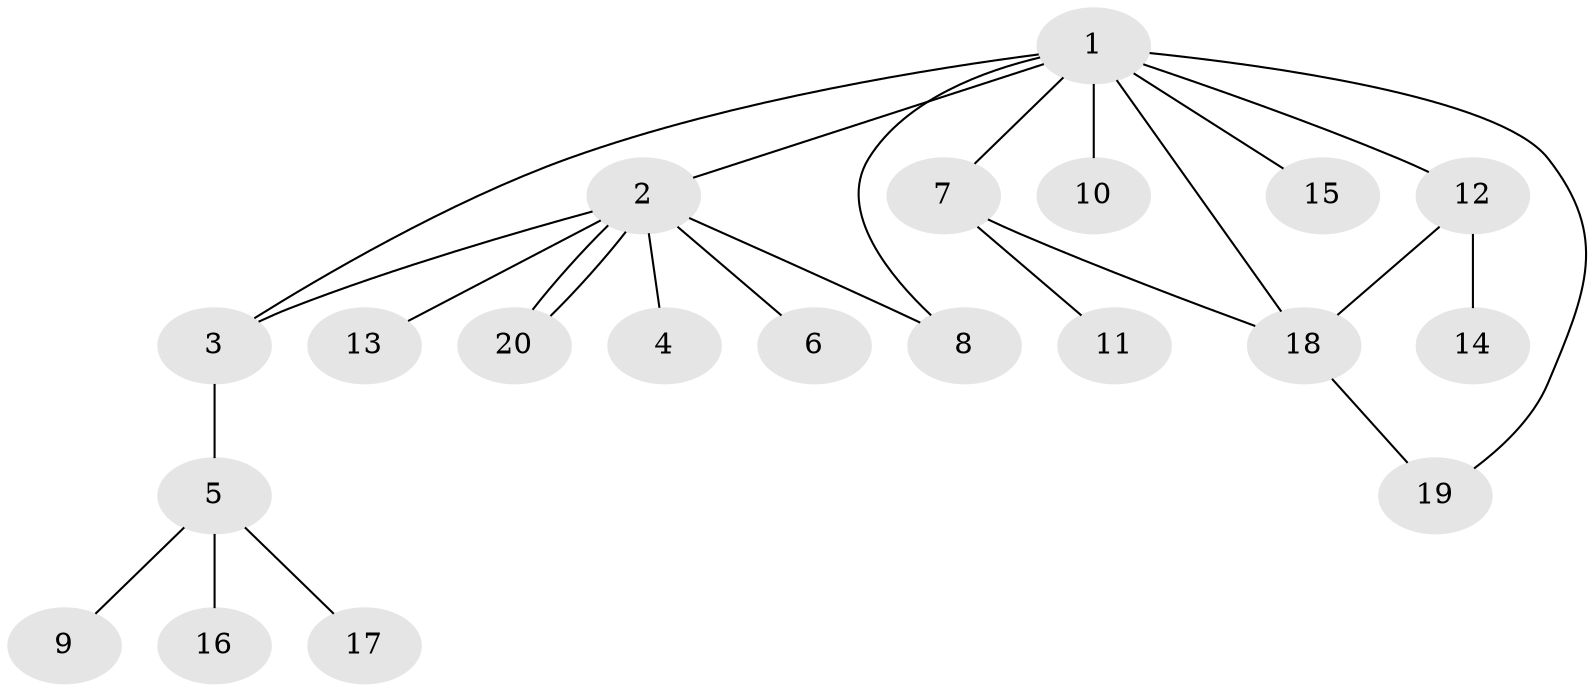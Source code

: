 // Generated by graph-tools (version 1.1) at 2025/46/02/15/25 05:46:28]
// undirected, 20 vertices, 25 edges
graph export_dot {
graph [start="1"]
  node [color=gray90,style=filled];
  1;
  2;
  3;
  4;
  5;
  6;
  7;
  8;
  9;
  10;
  11;
  12;
  13;
  14;
  15;
  16;
  17;
  18;
  19;
  20;
  1 -- 2;
  1 -- 3;
  1 -- 7;
  1 -- 8;
  1 -- 10;
  1 -- 12;
  1 -- 15;
  1 -- 18;
  1 -- 19;
  2 -- 3;
  2 -- 4;
  2 -- 6;
  2 -- 8;
  2 -- 13;
  2 -- 20;
  2 -- 20;
  3 -- 5;
  5 -- 9;
  5 -- 16;
  5 -- 17;
  7 -- 11;
  7 -- 18;
  12 -- 14;
  12 -- 18;
  18 -- 19;
}
